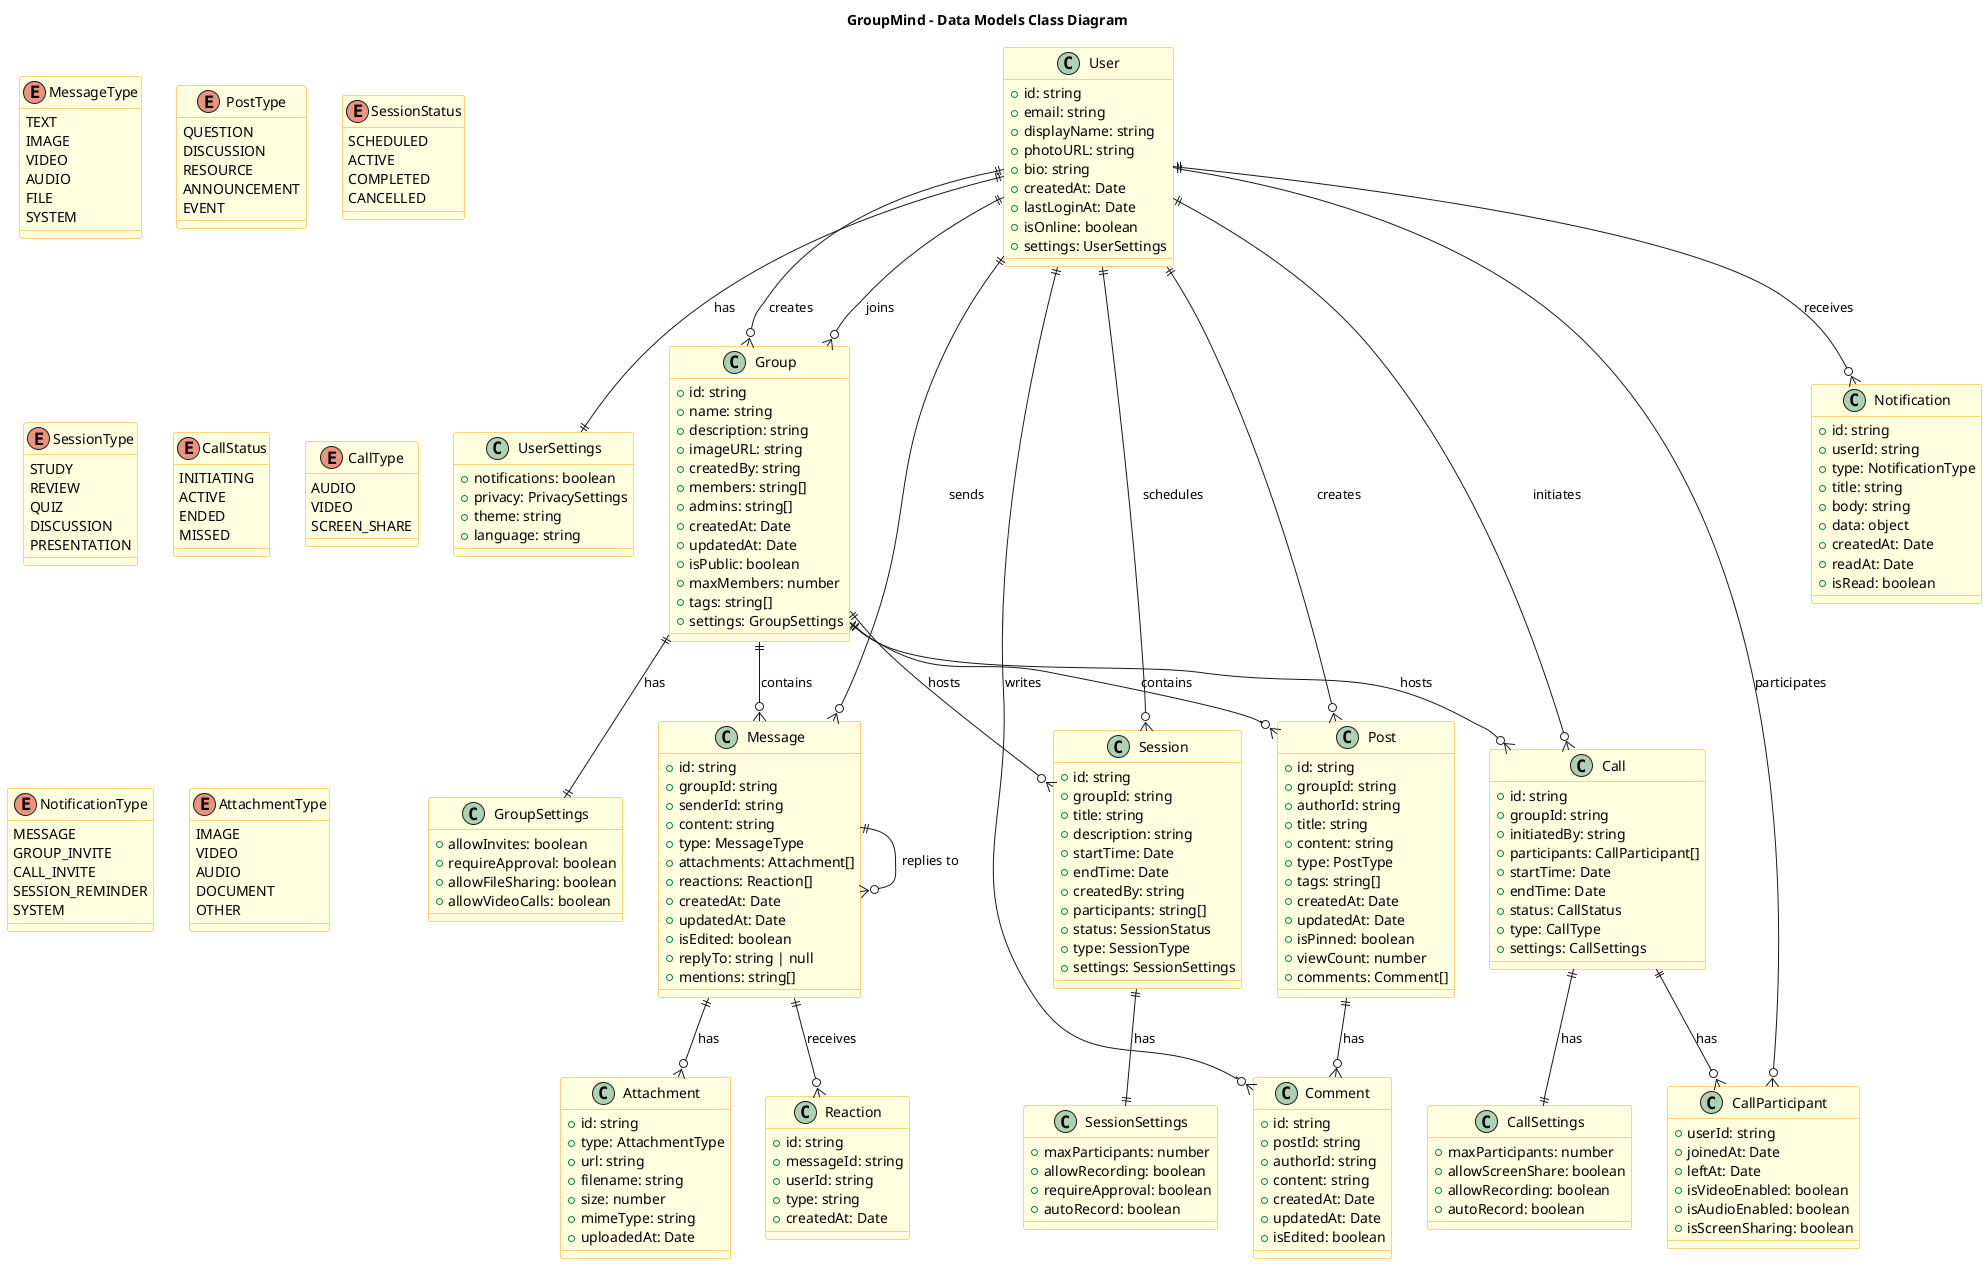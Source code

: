 @startuml Data Models
title GroupMind - Data Models Class Diagram

skinparam class {
  BackgroundColor LightYellow
  BorderColor Orange
}

' Core Data Models
class User {
  +id: string
  +email: string
  +displayName: string
  +photoURL: string
  +bio: string
  +createdAt: Date
  +lastLoginAt: Date
  +isOnline: boolean
  +settings: UserSettings
}

class UserSettings {
  +notifications: boolean
  +privacy: PrivacySettings
  +theme: string
  +language: string
}

class Group {
  +id: string
  +name: string
  +description: string
  +imageURL: string
  +createdBy: string
  +members: string[]
  +admins: string[]
  +createdAt: Date
  +updatedAt: Date
  +isPublic: boolean
  +maxMembers: number
  +tags: string[]
  +settings: GroupSettings
}

class GroupSettings {
  +allowInvites: boolean
  +requireApproval: boolean
  +allowFileSharing: boolean
  +allowVideoCalls: boolean
}

class Message {
  +id: string
  +groupId: string
  +senderId: string
  +content: string
  +type: MessageType
  +attachments: Attachment[]
  +reactions: Reaction[]
  +createdAt: Date
  +updatedAt: Date
  +isEdited: boolean
  +replyTo: string | null
  +mentions: string[]
}

class Attachment {
  +id: string
  +type: AttachmentType
  +url: string
  +filename: string
  +size: number
  +mimeType: string
  +uploadedAt: Date
}

class Reaction {
  +id: string
  +messageId: string
  +userId: string
  +type: string
  +createdAt: Date
}

class Post {
  +id: string
  +groupId: string
  +authorId: string
  +title: string
  +content: string
  +type: PostType
  +tags: string[]
  +createdAt: Date
  +updatedAt: Date
  +isPinned: boolean
  +viewCount: number
  +comments: Comment[]
}

class Comment {
  +id: string
  +postId: string
  +authorId: string
  +content: string
  +createdAt: Date
  +updatedAt: Date
  +isEdited: boolean
}

class Session {
  +id: string
  +groupId: string
  +title: string
  +description: string
  +startTime: Date
  +endTime: Date
  +createdBy: string
  +participants: string[]
  +status: SessionStatus
  +type: SessionType
  +settings: SessionSettings
}

class SessionSettings {
  +maxParticipants: number
  +allowRecording: boolean
  +requireApproval: boolean
  +autoRecord: boolean
}

class Call {
  +id: string
  +groupId: string
  +initiatedBy: string
  +participants: CallParticipant[]
  +startTime: Date
  +endTime: Date
  +status: CallStatus
  +type: CallType
  +settings: CallSettings
}

class CallParticipant {
  +userId: string
  +joinedAt: Date
  +leftAt: Date
  +isVideoEnabled: boolean
  +isAudioEnabled: boolean
  +isScreenSharing: boolean
}

class CallSettings {
  +maxParticipants: number
  +allowScreenShare: boolean
  +allowRecording: boolean
  +autoRecord: boolean
}

class Notification {
  +id: string
  +userId: string
  +type: NotificationType
  +title: string
  +body: string
  +data: object
  +createdAt: Date
  +readAt: Date
  +isRead: boolean
}

' Enums
enum MessageType {
  TEXT
  IMAGE
  VIDEO
  AUDIO
  FILE
  SYSTEM
}

enum PostType {
  QUESTION
  DISCUSSION
  RESOURCE
  ANNOUNCEMENT
  EVENT
}

enum SessionStatus {
  SCHEDULED
  ACTIVE
  COMPLETED
  CANCELLED
}

enum SessionType {
  STUDY
  REVIEW
  QUIZ
  DISCUSSION
  PRESENTATION
}

enum CallStatus {
  INITIATING
  ACTIVE
  ENDED
  MISSED
}

enum CallType {
  AUDIO
  VIDEO
  SCREEN_SHARE
}

enum NotificationType {
  MESSAGE
  GROUP_INVITE
  CALL_INVITE
  SESSION_REMINDER
  SYSTEM
}

enum AttachmentType {
  IMAGE
  VIDEO
  AUDIO
  DOCUMENT
  OTHER
}

' Relationships
User ||--o{ Group : creates
User ||--o{ Group : joins
User ||--o{ Message : sends
User ||--o{ Post : creates
User ||--o{ Comment : writes
User ||--o{ Session : schedules
User ||--o{ Call : initiates
User ||--o{ CallParticipant : participates
User ||--o{ Notification : receives
User ||--|| UserSettings : has

Group ||--o{ Message : contains
Group ||--o{ Post : contains
Group ||--o{ Session : hosts
Group ||--o{ Call : hosts
Group ||--|| GroupSettings : has

Message ||--o{ Attachment : has
Message ||--o{ Reaction : receives
Message ||--o{ Message : replies to

Post ||--o{ Comment : has

Session ||--|| SessionSettings : has
Call ||--o{ CallParticipant : has
Call ||--|| CallSettings : has

@enduml 